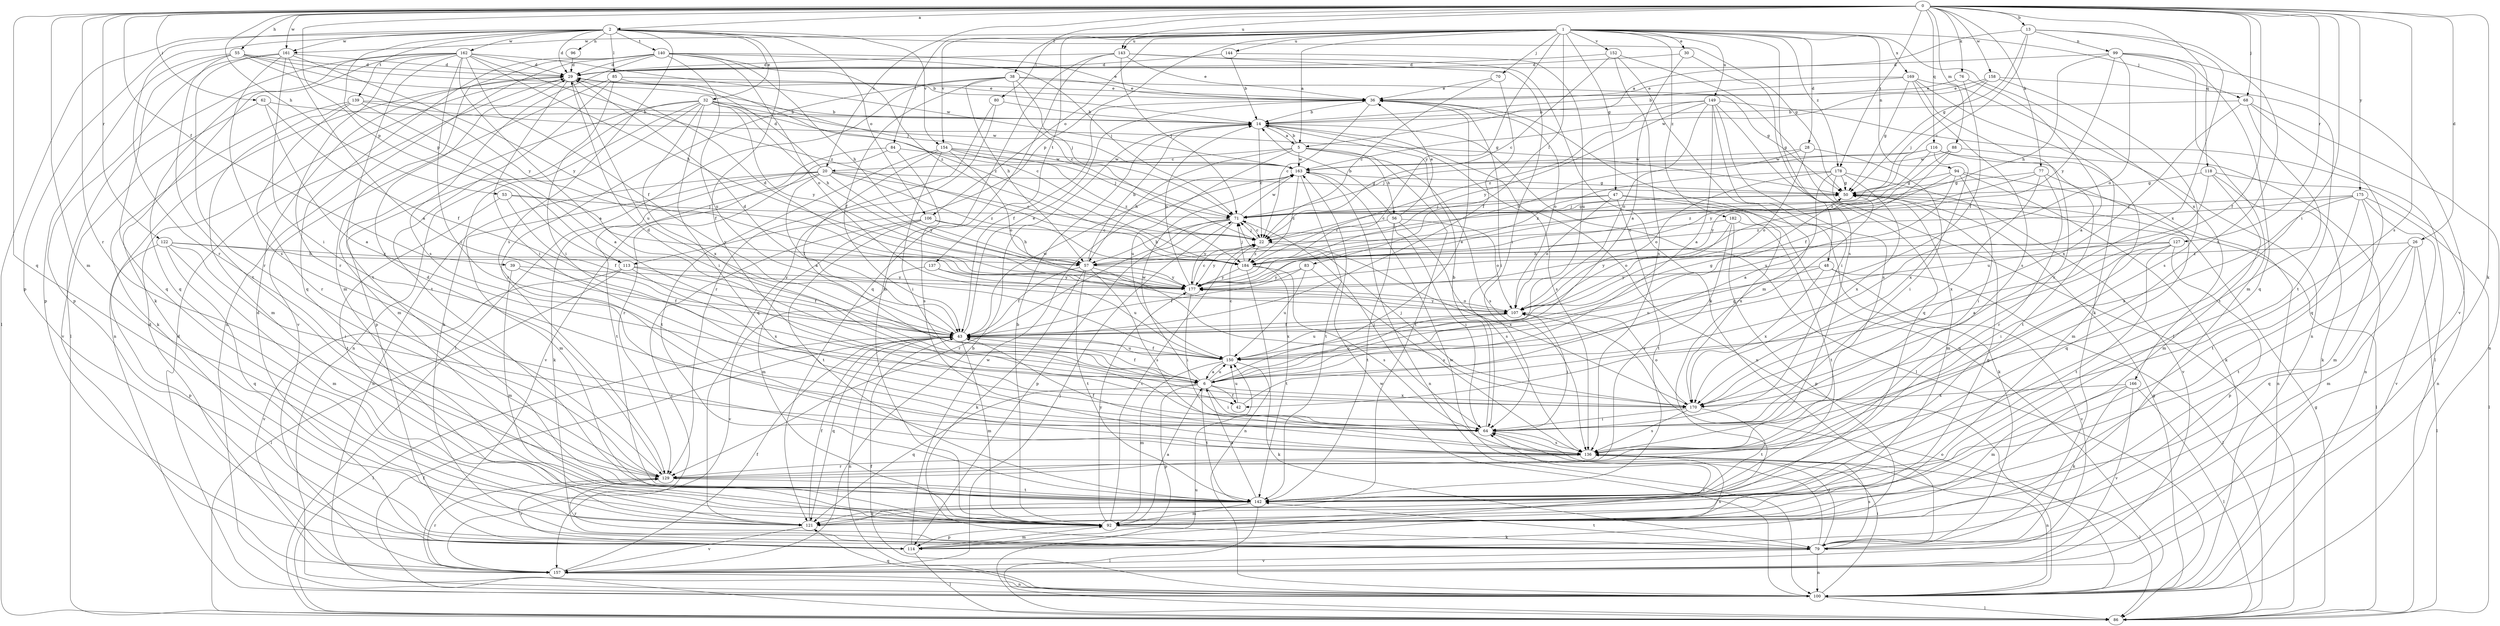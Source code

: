 strict digraph  {
0;
1;
2;
5;
6;
13;
14;
20;
22;
26;
28;
29;
30;
32;
36;
38;
39;
42;
43;
47;
48;
50;
53;
55;
56;
57;
62;
64;
68;
70;
71;
76;
77;
79;
80;
83;
84;
85;
86;
88;
92;
94;
96;
99;
100;
106;
107;
113;
114;
116;
118;
121;
122;
127;
129;
136;
137;
139;
140;
142;
143;
144;
149;
150;
152;
154;
157;
158;
161;
162;
163;
166;
169;
170;
175;
177;
178;
182;
184;
0 -> 2  [label=a];
0 -> 13  [label=b];
0 -> 20  [label=c];
0 -> 26  [label=d];
0 -> 38  [label=f];
0 -> 39  [label=f];
0 -> 42  [label=f];
0 -> 53  [label=h];
0 -> 55  [label=h];
0 -> 62  [label=i];
0 -> 64  [label=i];
0 -> 68  [label=j];
0 -> 76  [label=k];
0 -> 77  [label=k];
0 -> 79  [label=k];
0 -> 88  [label=m];
0 -> 92  [label=m];
0 -> 113  [label=p];
0 -> 116  [label=q];
0 -> 118  [label=q];
0 -> 121  [label=q];
0 -> 122  [label=r];
0 -> 127  [label=r];
0 -> 129  [label=r];
0 -> 136  [label=s];
0 -> 143  [label=u];
0 -> 158  [label=w];
0 -> 161  [label=w];
0 -> 175  [label=y];
0 -> 178  [label=z];
1 -> 5  [label=a];
1 -> 28  [label=d];
1 -> 30  [label=e];
1 -> 47  [label=g];
1 -> 48  [label=g];
1 -> 68  [label=j];
1 -> 70  [label=j];
1 -> 80  [label=l];
1 -> 83  [label=l];
1 -> 84  [label=l];
1 -> 94  [label=n];
1 -> 106  [label=o];
1 -> 113  [label=p];
1 -> 137  [label=t];
1 -> 143  [label=u];
1 -> 144  [label=u];
1 -> 149  [label=u];
1 -> 152  [label=v];
1 -> 154  [label=v];
1 -> 161  [label=w];
1 -> 166  [label=x];
1 -> 169  [label=x];
1 -> 177  [label=y];
1 -> 178  [label=z];
1 -> 182  [label=z];
2 -> 29  [label=d];
2 -> 32  [label=e];
2 -> 42  [label=f];
2 -> 50  [label=g];
2 -> 85  [label=l];
2 -> 86  [label=l];
2 -> 96  [label=n];
2 -> 106  [label=o];
2 -> 113  [label=p];
2 -> 114  [label=p];
2 -> 129  [label=r];
2 -> 136  [label=s];
2 -> 139  [label=t];
2 -> 140  [label=t];
2 -> 154  [label=v];
2 -> 161  [label=w];
2 -> 162  [label=w];
5 -> 14  [label=b];
5 -> 20  [label=c];
5 -> 56  [label=h];
5 -> 57  [label=h];
5 -> 136  [label=s];
5 -> 142  [label=t];
5 -> 150  [label=u];
5 -> 163  [label=w];
6 -> 29  [label=d];
6 -> 36  [label=e];
6 -> 42  [label=f];
6 -> 43  [label=f];
6 -> 64  [label=i];
6 -> 107  [label=o];
6 -> 114  [label=p];
6 -> 121  [label=q];
6 -> 142  [label=t];
6 -> 150  [label=u];
6 -> 163  [label=w];
6 -> 170  [label=x];
13 -> 5  [label=a];
13 -> 22  [label=c];
13 -> 50  [label=g];
13 -> 99  [label=n];
13 -> 136  [label=s];
13 -> 170  [label=x];
14 -> 5  [label=a];
14 -> 22  [label=c];
14 -> 86  [label=l];
14 -> 100  [label=n];
14 -> 136  [label=s];
20 -> 22  [label=c];
20 -> 29  [label=d];
20 -> 43  [label=f];
20 -> 50  [label=g];
20 -> 79  [label=k];
20 -> 92  [label=m];
20 -> 100  [label=n];
20 -> 142  [label=t];
20 -> 177  [label=y];
20 -> 184  [label=z];
22 -> 71  [label=j];
22 -> 170  [label=x];
22 -> 177  [label=y];
22 -> 184  [label=z];
26 -> 86  [label=l];
26 -> 92  [label=m];
26 -> 121  [label=q];
26 -> 142  [label=t];
26 -> 184  [label=z];
28 -> 57  [label=h];
28 -> 64  [label=i];
28 -> 107  [label=o];
28 -> 163  [label=w];
29 -> 36  [label=e];
29 -> 64  [label=i];
29 -> 100  [label=n];
29 -> 150  [label=u];
30 -> 6  [label=a];
30 -> 29  [label=d];
30 -> 136  [label=s];
32 -> 14  [label=b];
32 -> 22  [label=c];
32 -> 57  [label=h];
32 -> 64  [label=i];
32 -> 79  [label=k];
32 -> 92  [label=m];
32 -> 100  [label=n];
32 -> 114  [label=p];
32 -> 163  [label=w];
32 -> 170  [label=x];
32 -> 177  [label=y];
36 -> 14  [label=b];
36 -> 22  [label=c];
36 -> 43  [label=f];
36 -> 64  [label=i];
36 -> 100  [label=n];
36 -> 107  [label=o];
38 -> 22  [label=c];
38 -> 36  [label=e];
38 -> 43  [label=f];
38 -> 50  [label=g];
38 -> 57  [label=h];
38 -> 71  [label=j];
38 -> 86  [label=l];
38 -> 129  [label=r];
39 -> 43  [label=f];
39 -> 92  [label=m];
39 -> 177  [label=y];
42 -> 50  [label=g];
42 -> 150  [label=u];
43 -> 29  [label=d];
43 -> 36  [label=e];
43 -> 50  [label=g];
43 -> 86  [label=l];
43 -> 92  [label=m];
43 -> 100  [label=n];
43 -> 121  [label=q];
43 -> 150  [label=u];
43 -> 163  [label=w];
47 -> 22  [label=c];
47 -> 71  [label=j];
47 -> 79  [label=k];
47 -> 107  [label=o];
47 -> 142  [label=t];
47 -> 170  [label=x];
48 -> 86  [label=l];
48 -> 150  [label=u];
48 -> 157  [label=v];
48 -> 170  [label=x];
48 -> 177  [label=y];
50 -> 71  [label=j];
50 -> 86  [label=l];
53 -> 43  [label=f];
53 -> 71  [label=j];
53 -> 142  [label=t];
53 -> 177  [label=y];
55 -> 14  [label=b];
55 -> 29  [label=d];
55 -> 71  [label=j];
55 -> 114  [label=p];
55 -> 121  [label=q];
55 -> 142  [label=t];
55 -> 177  [label=y];
56 -> 14  [label=b];
56 -> 22  [label=c];
56 -> 36  [label=e];
56 -> 64  [label=i];
56 -> 107  [label=o];
56 -> 136  [label=s];
56 -> 142  [label=t];
57 -> 14  [label=b];
57 -> 43  [label=f];
57 -> 79  [label=k];
57 -> 136  [label=s];
57 -> 142  [label=t];
57 -> 170  [label=x];
57 -> 177  [label=y];
62 -> 6  [label=a];
62 -> 14  [label=b];
62 -> 43  [label=f];
62 -> 157  [label=v];
64 -> 14  [label=b];
64 -> 71  [label=j];
64 -> 136  [label=s];
68 -> 14  [label=b];
68 -> 100  [label=n];
68 -> 121  [label=q];
68 -> 142  [label=t];
68 -> 170  [label=x];
70 -> 22  [label=c];
70 -> 36  [label=e];
70 -> 43  [label=f];
71 -> 22  [label=c];
71 -> 50  [label=g];
71 -> 57  [label=h];
71 -> 114  [label=p];
71 -> 129  [label=r];
71 -> 163  [label=w];
71 -> 177  [label=y];
76 -> 6  [label=a];
76 -> 36  [label=e];
76 -> 43  [label=f];
77 -> 50  [label=g];
77 -> 121  [label=q];
77 -> 129  [label=r];
77 -> 170  [label=x];
77 -> 184  [label=z];
79 -> 64  [label=i];
79 -> 100  [label=n];
79 -> 129  [label=r];
79 -> 136  [label=s];
79 -> 142  [label=t];
79 -> 157  [label=v];
79 -> 163  [label=w];
80 -> 14  [label=b];
80 -> 121  [label=q];
80 -> 129  [label=r];
83 -> 43  [label=f];
83 -> 136  [label=s];
83 -> 150  [label=u];
83 -> 177  [label=y];
84 -> 129  [label=r];
84 -> 136  [label=s];
84 -> 157  [label=v];
84 -> 163  [label=w];
85 -> 36  [label=e];
85 -> 64  [label=i];
85 -> 142  [label=t];
85 -> 157  [label=v];
85 -> 184  [label=z];
86 -> 43  [label=f];
86 -> 50  [label=g];
86 -> 150  [label=u];
88 -> 43  [label=f];
88 -> 100  [label=n];
88 -> 163  [label=w];
88 -> 177  [label=y];
92 -> 6  [label=a];
92 -> 14  [label=b];
92 -> 22  [label=c];
92 -> 50  [label=g];
92 -> 79  [label=k];
92 -> 114  [label=p];
92 -> 177  [label=y];
94 -> 50  [label=g];
94 -> 64  [label=i];
94 -> 79  [label=k];
94 -> 100  [label=n];
94 -> 150  [label=u];
94 -> 177  [label=y];
96 -> 29  [label=d];
99 -> 29  [label=d];
99 -> 57  [label=h];
99 -> 92  [label=m];
99 -> 107  [label=o];
99 -> 121  [label=q];
99 -> 157  [label=v];
99 -> 177  [label=y];
100 -> 29  [label=d];
100 -> 43  [label=f];
100 -> 50  [label=g];
100 -> 64  [label=i];
100 -> 86  [label=l];
100 -> 107  [label=o];
100 -> 121  [label=q];
100 -> 163  [label=w];
106 -> 22  [label=c];
106 -> 57  [label=h];
106 -> 92  [label=m];
106 -> 142  [label=t];
106 -> 157  [label=v];
107 -> 43  [label=f];
107 -> 64  [label=i];
107 -> 150  [label=u];
107 -> 177  [label=y];
113 -> 43  [label=f];
113 -> 86  [label=l];
113 -> 157  [label=v];
113 -> 170  [label=x];
113 -> 177  [label=y];
114 -> 29  [label=d];
114 -> 64  [label=i];
114 -> 86  [label=l];
114 -> 92  [label=m];
114 -> 129  [label=r];
114 -> 136  [label=s];
114 -> 163  [label=w];
116 -> 71  [label=j];
116 -> 92  [label=m];
116 -> 142  [label=t];
116 -> 163  [label=w];
116 -> 170  [label=x];
116 -> 184  [label=z];
118 -> 50  [label=g];
118 -> 79  [label=k];
118 -> 92  [label=m];
118 -> 100  [label=n];
118 -> 150  [label=u];
121 -> 43  [label=f];
121 -> 157  [label=v];
122 -> 57  [label=h];
122 -> 64  [label=i];
122 -> 92  [label=m];
122 -> 114  [label=p];
122 -> 121  [label=q];
122 -> 184  [label=z];
127 -> 6  [label=a];
127 -> 57  [label=h];
127 -> 64  [label=i];
127 -> 114  [label=p];
127 -> 142  [label=t];
127 -> 177  [label=y];
129 -> 29  [label=d];
129 -> 142  [label=t];
136 -> 43  [label=f];
136 -> 86  [label=l];
136 -> 100  [label=n];
136 -> 129  [label=r];
137 -> 150  [label=u];
137 -> 157  [label=v];
137 -> 177  [label=y];
139 -> 6  [label=a];
139 -> 14  [label=b];
139 -> 50  [label=g];
139 -> 79  [label=k];
139 -> 92  [label=m];
139 -> 129  [label=r];
140 -> 29  [label=d];
140 -> 36  [label=e];
140 -> 57  [label=h];
140 -> 71  [label=j];
140 -> 92  [label=m];
140 -> 100  [label=n];
140 -> 107  [label=o];
140 -> 121  [label=q];
140 -> 136  [label=s];
140 -> 150  [label=u];
140 -> 184  [label=z];
142 -> 6  [label=a];
142 -> 86  [label=l];
142 -> 92  [label=m];
142 -> 121  [label=q];
143 -> 29  [label=d];
143 -> 36  [label=e];
143 -> 64  [label=i];
143 -> 71  [label=j];
143 -> 79  [label=k];
143 -> 92  [label=m];
143 -> 121  [label=q];
144 -> 14  [label=b];
144 -> 29  [label=d];
144 -> 150  [label=u];
149 -> 6  [label=a];
149 -> 14  [label=b];
149 -> 64  [label=i];
149 -> 86  [label=l];
149 -> 107  [label=o];
149 -> 121  [label=q];
149 -> 136  [label=s];
149 -> 177  [label=y];
149 -> 184  [label=z];
150 -> 6  [label=a];
150 -> 22  [label=c];
150 -> 43  [label=f];
150 -> 79  [label=k];
150 -> 92  [label=m];
152 -> 22  [label=c];
152 -> 29  [label=d];
152 -> 86  [label=l];
152 -> 92  [label=m];
152 -> 136  [label=s];
154 -> 6  [label=a];
154 -> 64  [label=i];
154 -> 71  [label=j];
154 -> 107  [label=o];
154 -> 142  [label=t];
154 -> 163  [label=w];
154 -> 184  [label=z];
157 -> 14  [label=b];
157 -> 29  [label=d];
157 -> 43  [label=f];
157 -> 71  [label=j];
157 -> 100  [label=n];
157 -> 129  [label=r];
158 -> 36  [label=e];
158 -> 71  [label=j];
158 -> 136  [label=s];
158 -> 142  [label=t];
158 -> 163  [label=w];
161 -> 6  [label=a];
161 -> 29  [label=d];
161 -> 64  [label=i];
161 -> 114  [label=p];
161 -> 129  [label=r];
161 -> 136  [label=s];
161 -> 177  [label=y];
162 -> 6  [label=a];
162 -> 29  [label=d];
162 -> 43  [label=f];
162 -> 57  [label=h];
162 -> 64  [label=i];
162 -> 79  [label=k];
162 -> 86  [label=l];
162 -> 121  [label=q];
162 -> 129  [label=r];
162 -> 142  [label=t];
162 -> 163  [label=w];
162 -> 184  [label=z];
163 -> 50  [label=g];
163 -> 100  [label=n];
163 -> 142  [label=t];
163 -> 184  [label=z];
166 -> 79  [label=k];
166 -> 86  [label=l];
166 -> 92  [label=m];
166 -> 157  [label=v];
166 -> 170  [label=x];
169 -> 14  [label=b];
169 -> 36  [label=e];
169 -> 50  [label=g];
169 -> 79  [label=k];
169 -> 100  [label=n];
169 -> 129  [label=r];
169 -> 136  [label=s];
170 -> 64  [label=i];
170 -> 71  [label=j];
170 -> 107  [label=o];
170 -> 136  [label=s];
170 -> 142  [label=t];
175 -> 71  [label=j];
175 -> 86  [label=l];
175 -> 92  [label=m];
175 -> 142  [label=t];
175 -> 157  [label=v];
175 -> 170  [label=x];
175 -> 184  [label=z];
177 -> 14  [label=b];
177 -> 22  [label=c];
177 -> 29  [label=d];
177 -> 64  [label=i];
177 -> 107  [label=o];
178 -> 6  [label=a];
178 -> 50  [label=g];
178 -> 92  [label=m];
178 -> 107  [label=o];
178 -> 157  [label=v];
178 -> 170  [label=x];
178 -> 184  [label=z];
182 -> 22  [label=c];
182 -> 107  [label=o];
182 -> 114  [label=p];
182 -> 129  [label=r];
182 -> 142  [label=t];
184 -> 71  [label=j];
184 -> 100  [label=n];
184 -> 136  [label=s];
184 -> 142  [label=t];
184 -> 177  [label=y];
}
